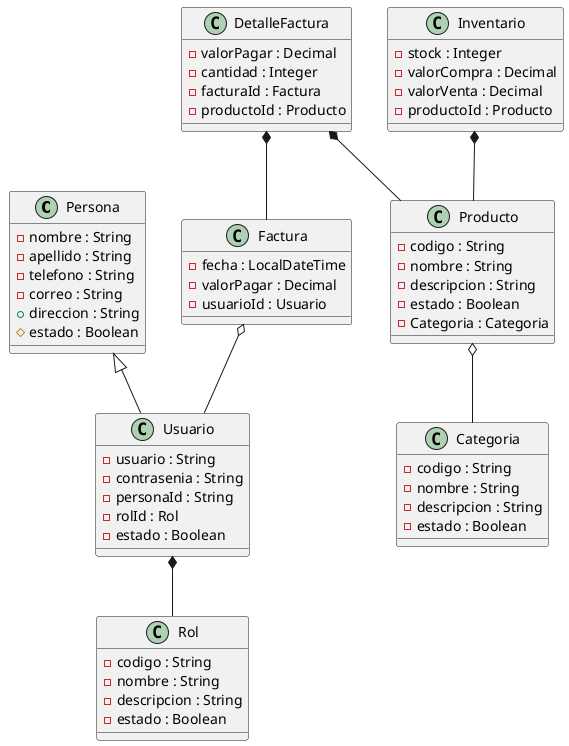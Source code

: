 @startuml

class Persona{
    - nombre : String
    - apellido : String
    - telefono : String
    - correo : String
    + direccion : String
    # estado : Boolean
}
class Rol{
    - codigo : String
    - nombre : String
    - descripcion : String
    - estado : Boolean
}
    

class Usuario extends Persona{
    - usuario : String
    - contrasenia : String
    - personaId : String
    - rolId : Rol
    - estado : Boolean
}

class Categoria{
    - codigo : String
    - nombre : String
    - descripcion : String
    - estado : Boolean
}

class Producto{
    - codigo : String
    - nombre : String
    - descripcion : String
    - estado : Boolean
    - Categoria : Categoria
}

class Inventario{
    - stock : Integer
    - valorCompra : Decimal
    - valorVenta : Decimal
    - productoId : Producto
}
class Factura{
    - fecha : LocalDateTime
    - valorPagar : Decimal
    - usuarioId : Usuario
}
    
class DetalleFactura{
    - valorPagar : Decimal
    - cantidad : Integer
    - facturaId : Factura
    - productoId : Producto
}
    

Usuario *-- Rol
Producto o-- Categoria
Inventario *-- Producto
Factura o-- Usuario
DetalleFactura *-- Factura
DetalleFactura *-- Producto



@enduml